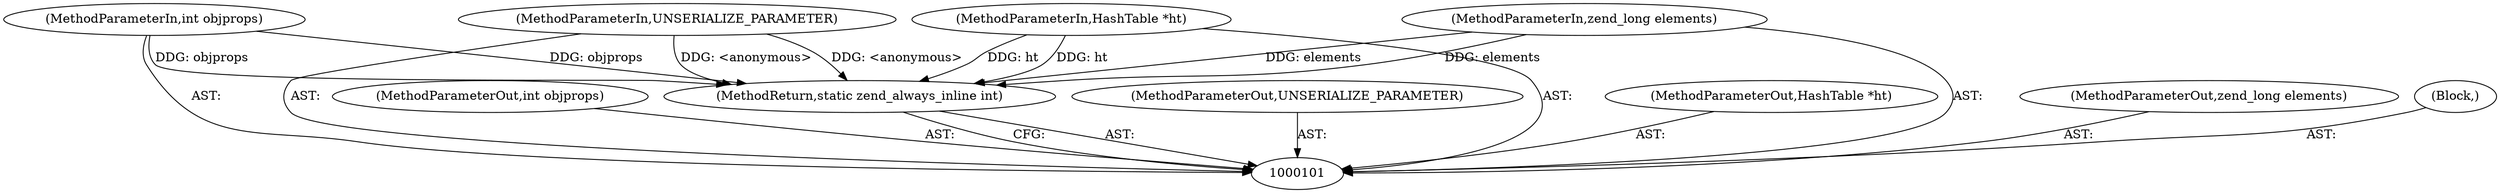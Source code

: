 digraph "0_php-src_1a23ebc1fff59bf480ca92963b36eba5c1b904c4_0" {
"1000107" [label="(MethodReturn,static zend_always_inline int)"];
"1000105" [label="(MethodParameterIn,int objprops)"];
"1000118" [label="(MethodParameterOut,int objprops)"];
"1000102" [label="(MethodParameterIn,UNSERIALIZE_PARAMETER)"];
"1000115" [label="(MethodParameterOut,UNSERIALIZE_PARAMETER)"];
"1000103" [label="(MethodParameterIn,HashTable *ht)"];
"1000116" [label="(MethodParameterOut,HashTable *ht)"];
"1000104" [label="(MethodParameterIn,zend_long elements)"];
"1000117" [label="(MethodParameterOut,zend_long elements)"];
"1000106" [label="(Block,)"];
"1000107" -> "1000101"  [label="AST: "];
"1000107" -> "1000101"  [label="CFG: "];
"1000105" -> "1000107"  [label="DDG: objprops"];
"1000104" -> "1000107"  [label="DDG: elements"];
"1000103" -> "1000107"  [label="DDG: ht"];
"1000102" -> "1000107"  [label="DDG: <anonymous>"];
"1000105" -> "1000101"  [label="AST: "];
"1000105" -> "1000107"  [label="DDG: objprops"];
"1000118" -> "1000101"  [label="AST: "];
"1000102" -> "1000101"  [label="AST: "];
"1000102" -> "1000107"  [label="DDG: <anonymous>"];
"1000115" -> "1000101"  [label="AST: "];
"1000103" -> "1000101"  [label="AST: "];
"1000103" -> "1000107"  [label="DDG: ht"];
"1000116" -> "1000101"  [label="AST: "];
"1000104" -> "1000101"  [label="AST: "];
"1000104" -> "1000107"  [label="DDG: elements"];
"1000117" -> "1000101"  [label="AST: "];
"1000106" -> "1000101"  [label="AST: "];
}
